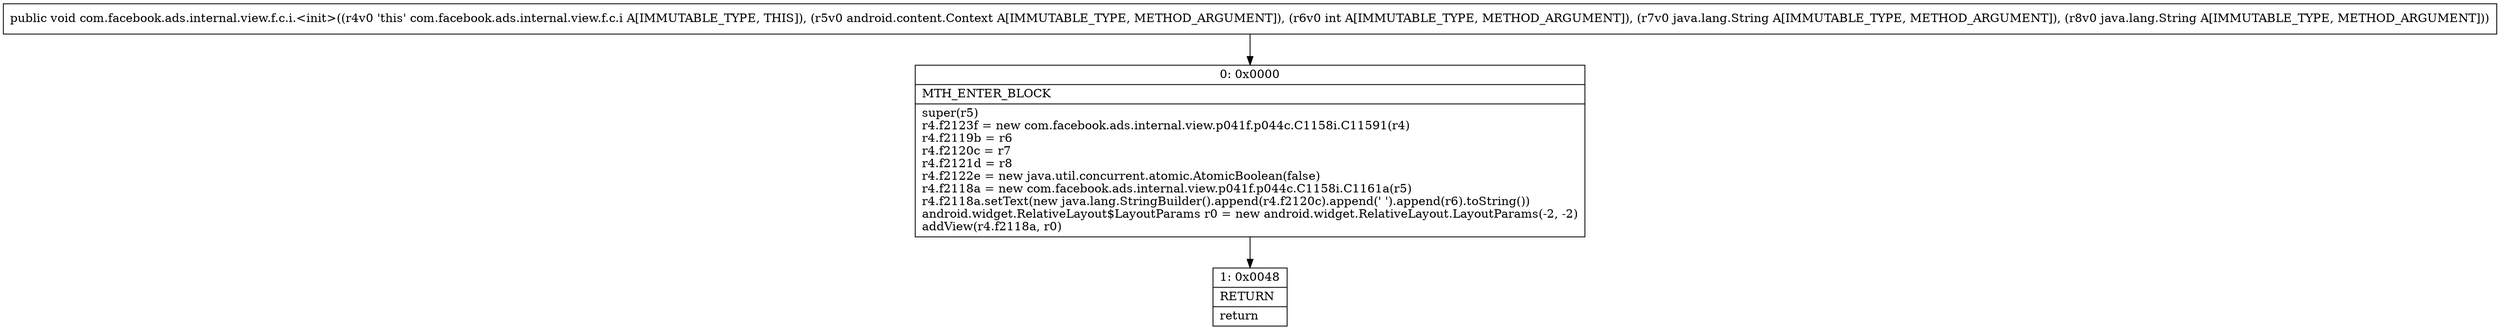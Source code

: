 digraph "CFG forcom.facebook.ads.internal.view.f.c.i.\<init\>(Landroid\/content\/Context;ILjava\/lang\/String;Ljava\/lang\/String;)V" {
Node_0 [shape=record,label="{0\:\ 0x0000|MTH_ENTER_BLOCK\l|super(r5)\lr4.f2123f = new com.facebook.ads.internal.view.p041f.p044c.C1158i.C11591(r4)\lr4.f2119b = r6\lr4.f2120c = r7\lr4.f2121d = r8\lr4.f2122e = new java.util.concurrent.atomic.AtomicBoolean(false)\lr4.f2118a = new com.facebook.ads.internal.view.p041f.p044c.C1158i.C1161a(r5)\lr4.f2118a.setText(new java.lang.StringBuilder().append(r4.f2120c).append(' ').append(r6).toString())\landroid.widget.RelativeLayout$LayoutParams r0 = new android.widget.RelativeLayout.LayoutParams(\-2, \-2)\laddView(r4.f2118a, r0)\l}"];
Node_1 [shape=record,label="{1\:\ 0x0048|RETURN\l|return\l}"];
MethodNode[shape=record,label="{public void com.facebook.ads.internal.view.f.c.i.\<init\>((r4v0 'this' com.facebook.ads.internal.view.f.c.i A[IMMUTABLE_TYPE, THIS]), (r5v0 android.content.Context A[IMMUTABLE_TYPE, METHOD_ARGUMENT]), (r6v0 int A[IMMUTABLE_TYPE, METHOD_ARGUMENT]), (r7v0 java.lang.String A[IMMUTABLE_TYPE, METHOD_ARGUMENT]), (r8v0 java.lang.String A[IMMUTABLE_TYPE, METHOD_ARGUMENT])) }"];
MethodNode -> Node_0;
Node_0 -> Node_1;
}

